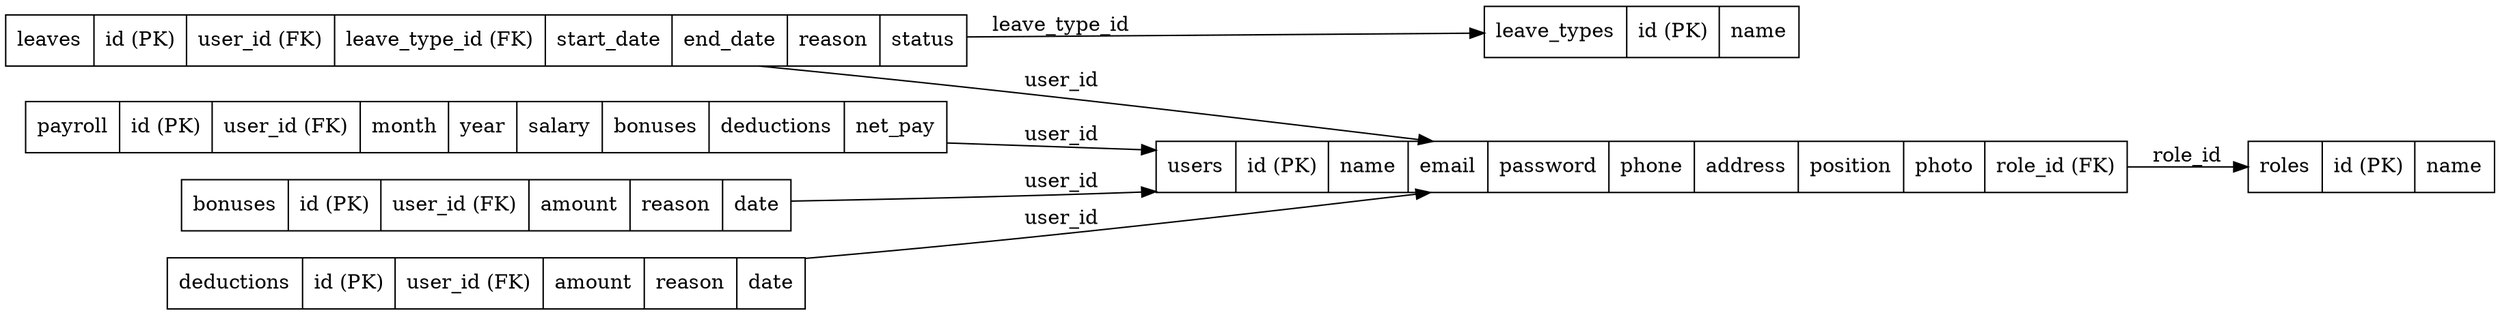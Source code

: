 digraph ERD {
    graph [rankdir=LR];
    node [shape=record];

    users [label="{users | id (PK) | name | email | password | phone | address | position | photo | role_id (FK)}"];
    roles [label="{roles | id (PK) | name}"];
    leaves [label="{leaves | id (PK) | user_id (FK) | leave_type_id (FK) | start_date | end_date | reason | status}"];
    leave_types [label="{leave_types | id (PK) | name}"];
    payroll [label="{payroll | id (PK) | user_id (FK) | month | year | salary | bonuses | deductions | net_pay}"];
    bonuses [label="{bonuses | id (PK) | user_id (FK) | amount | reason | date}"];
    deductions [label="{deductions | id (PK) | user_id (FK) | amount | reason | date}"];

    users -> roles [label="role_id"];
    leaves -> users [label="user_id"];
    leaves -> leave_types [label="leave_type_id"];
    payroll -> users [label="user_id"];
    bonuses -> users [label="user_id"];
    deductions -> users [label="user_id"];
}
